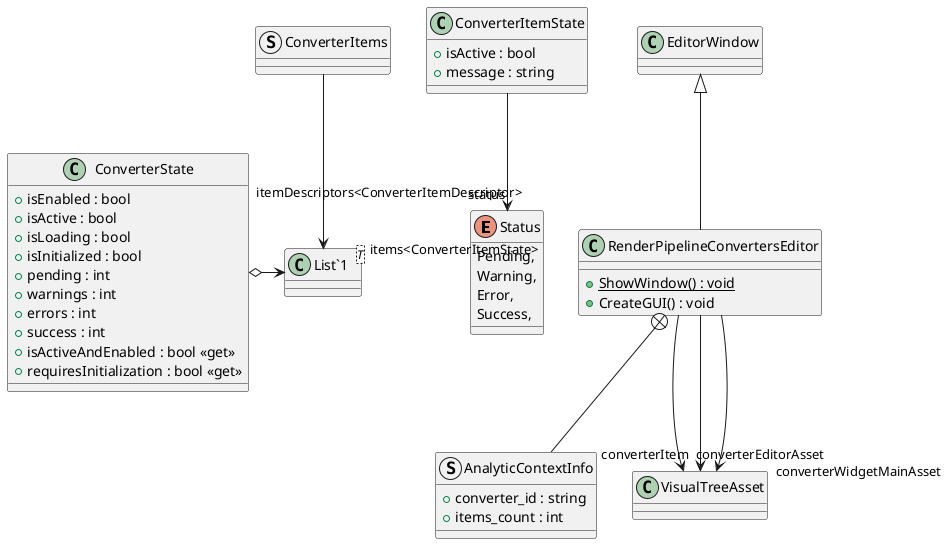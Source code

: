 @startuml
enum Status {
    Pending,
    Warning,
    Error,
    Success,
}
class ConverterItemState {
    + isActive : bool
    + message : string
}
class ConverterState {
    + isEnabled : bool
    + isActive : bool
    + isLoading : bool
    + isInitialized : bool
    + pending : int
    + warnings : int
    + errors : int
    + success : int
    + isActiveAndEnabled : bool <<get>>
    + requiresInitialization : bool <<get>>
}
struct ConverterItems {
}
class RenderPipelineConvertersEditor {
    + {static} ShowWindow() : void
    + CreateGUI() : void
}
class "List`1"<T> {
}
struct AnalyticContextInfo {
    + converter_id : string
    + items_count : int
}
ConverterItemState --> "status" Status
ConverterState o-> "items<ConverterItemState>" "List`1"
ConverterItems --> "itemDescriptors<ConverterItemDescriptor>" "List`1"
EditorWindow <|-- RenderPipelineConvertersEditor
RenderPipelineConvertersEditor --> "converterEditorAsset" VisualTreeAsset
RenderPipelineConvertersEditor --> "converterItem" VisualTreeAsset
RenderPipelineConvertersEditor --> "converterWidgetMainAsset" VisualTreeAsset
RenderPipelineConvertersEditor +-- AnalyticContextInfo
@enduml
